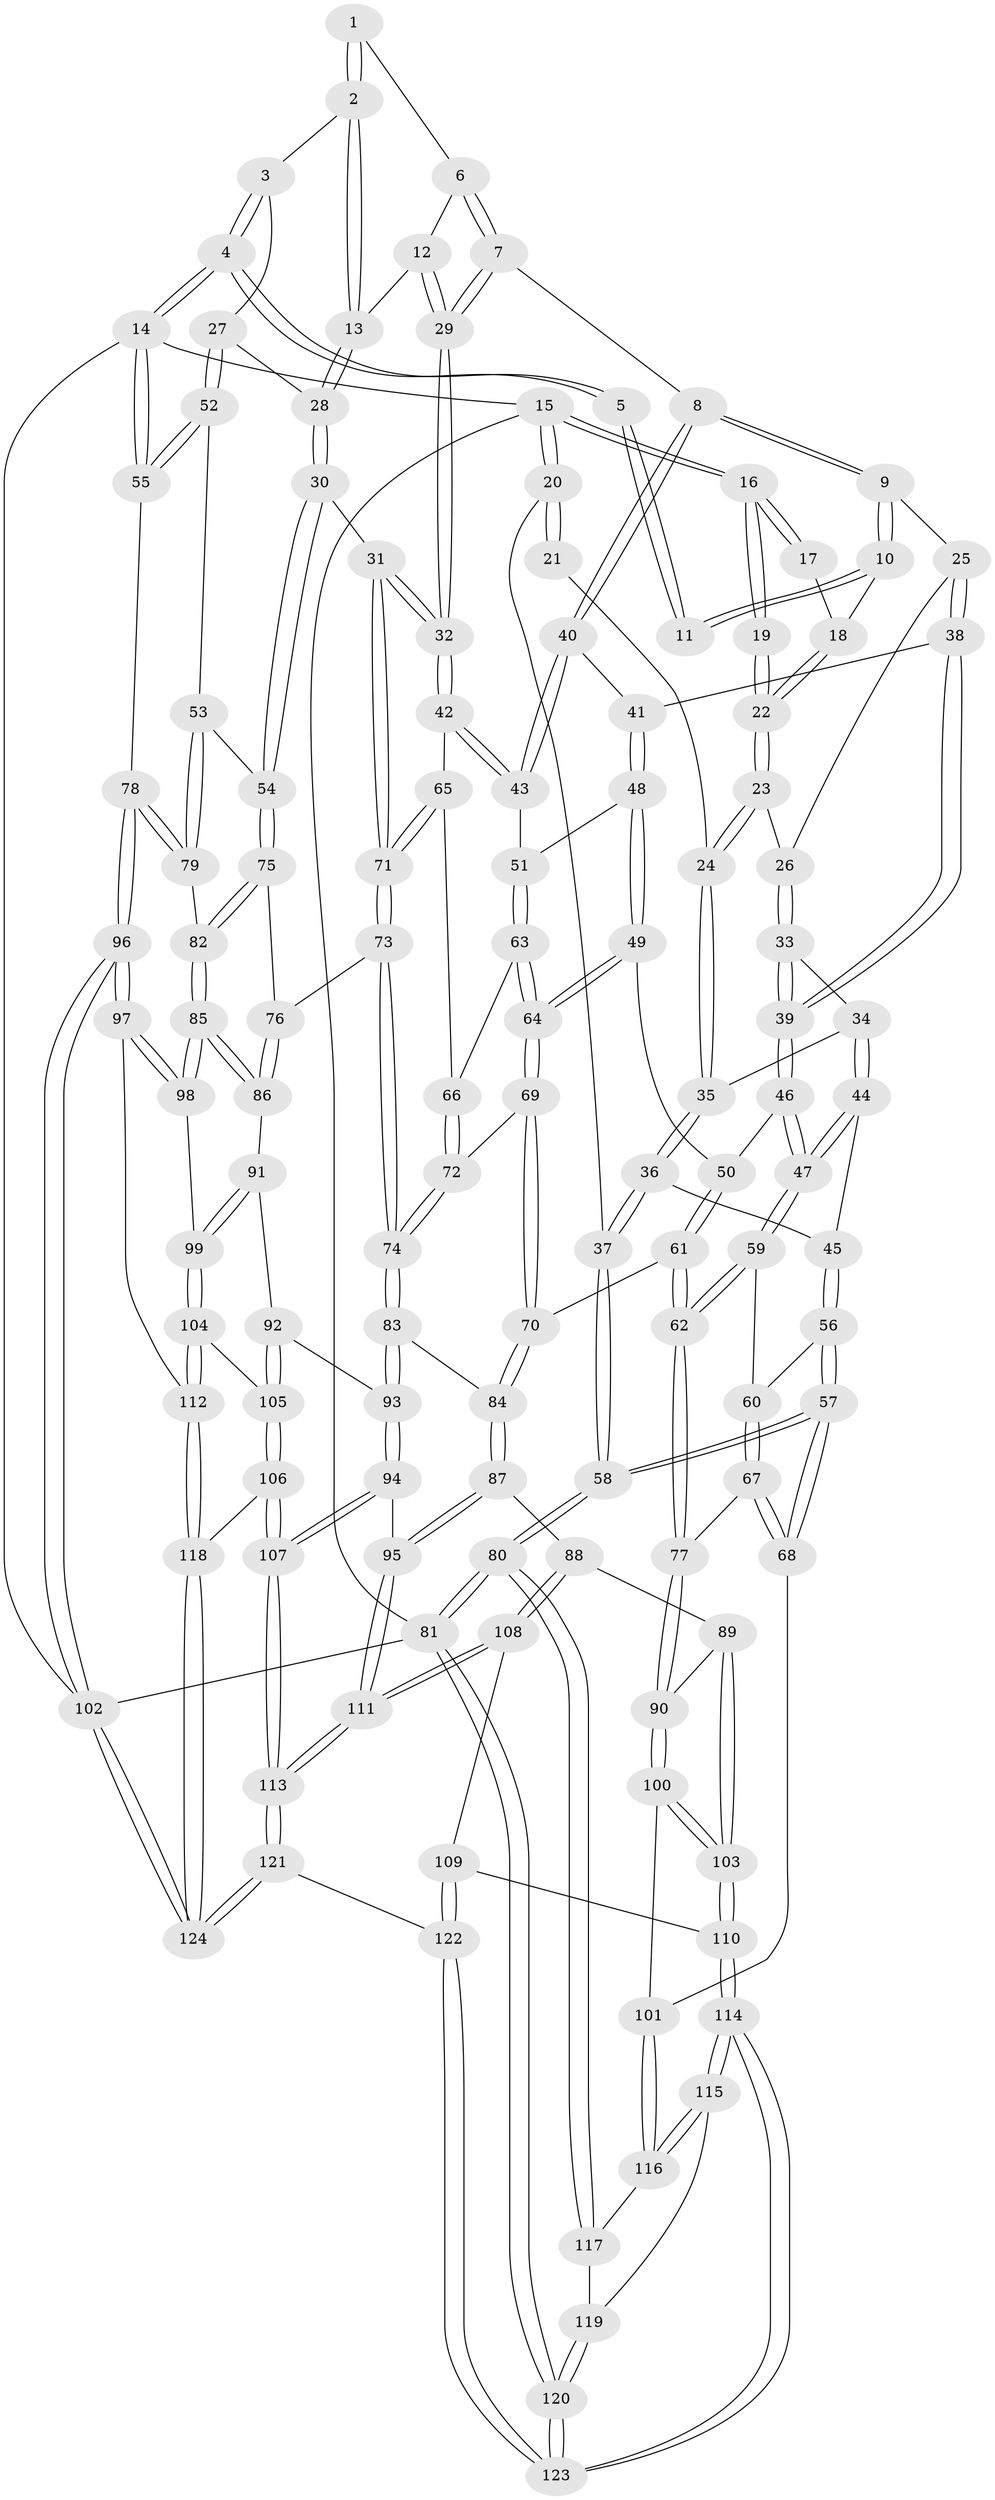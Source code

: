 // Generated by graph-tools (version 1.1) at 2025/38/03/09/25 02:38:24]
// undirected, 124 vertices, 307 edges
graph export_dot {
graph [start="1"]
  node [color=gray90,style=filled];
  1 [pos="+0.7171837607322987+0"];
  2 [pos="+0.8607873592752633+0.1054128639860317"];
  3 [pos="+0.9350650504848063+0.06397454098689614"];
  4 [pos="+1+0"];
  5 [pos="+0.6473418777820987+0"];
  6 [pos="+0.7239750967249816+0.07263190056867182"];
  7 [pos="+0.5649267673900997+0.1950785762129297"];
  8 [pos="+0.5409057492555773+0.18483052933184893"];
  9 [pos="+0.47294527816448056+0.003753179615026898"];
  10 [pos="+0.4773943573500725+0"];
  11 [pos="+0.489952035441569+0"];
  12 [pos="+0.7390600244320321+0.1376686913262666"];
  13 [pos="+0.8520311453182816+0.12871432975846803"];
  14 [pos="+1+0"];
  15 [pos="+0+0"];
  16 [pos="+0+0"];
  17 [pos="+0.2613309313128865+0"];
  18 [pos="+0.17217369511843483+0.0957726844118943"];
  19 [pos="+0.10536348569652927+0.057276636134618766"];
  20 [pos="+0+0.14824082798304397"];
  21 [pos="+0.03487023990035159+0.13973065281084524"];
  22 [pos="+0.16723918683988617+0.10275280885006823"];
  23 [pos="+0.16755296968924202+0.10418908054999629"];
  24 [pos="+0.1251377080327592+0.1748379079928019"];
  25 [pos="+0.30401345520621376+0.1630329999285093"];
  26 [pos="+0.26593530964789636+0.15890560197867842"];
  27 [pos="+0.9958334279706053+0.26513885200347054"];
  28 [pos="+0.8727242899083635+0.25815914118844946"];
  29 [pos="+0.6709692203585638+0.24926233266955064"];
  30 [pos="+0.7531454891466376+0.34072970860138113"];
  31 [pos="+0.7346786572350321+0.3307032473822321"];
  32 [pos="+0.7326468331183416+0.32923400086774074"];
  33 [pos="+0.18162675002873227+0.27384417683366075"];
  34 [pos="+0.167631762753719+0.27589440344999777"];
  35 [pos="+0.12401903778346816+0.18185206542367477"];
  36 [pos="+0+0.2620904698576528"];
  37 [pos="+0+0.19842888838832737"];
  38 [pos="+0.32715643221046786+0.2736135822791044"];
  39 [pos="+0.2994824792813003+0.3067782315828565"];
  40 [pos="+0.47782093142074616+0.27337423382235926"];
  41 [pos="+0.4554311077695211+0.27979803820214305"];
  42 [pos="+0.5501418897232646+0.39612858554046076"];
  43 [pos="+0.5041432428992624+0.36534676344614725"];
  44 [pos="+0.15331325177298302+0.29619736620858156"];
  45 [pos="+0.0862782421636342+0.3343893777471477"];
  46 [pos="+0.29794224357058813+0.3579027985146158"];
  47 [pos="+0.2175289338321108+0.4041730380210631"];
  48 [pos="+0.4053630001023095+0.36332704768374624"];
  49 [pos="+0.3640501393640004+0.4150345793101942"];
  50 [pos="+0.30806241770418324+0.36969053865241314"];
  51 [pos="+0.4688440126158331+0.4088732398700097"];
  52 [pos="+1+0.2887038276373844"];
  53 [pos="+0.8963858905258678+0.4645689214606311"];
  54 [pos="+0.7839530791164421+0.4439929920758205"];
  55 [pos="+1+0.286487315869153"];
  56 [pos="+0.08408687357650567+0.3862140841924374"];
  57 [pos="+0+0.6418672398053645"];
  58 [pos="+0+0.6474605775947371"];
  59 [pos="+0.199200706298317+0.4379222022747073"];
  60 [pos="+0.12709371709630235+0.41522485032755246"];
  61 [pos="+0.24011441896100114+0.5839190015728833"];
  62 [pos="+0.23308638914445975+0.5852450926560203"];
  63 [pos="+0.45102670318288857+0.43567340280089123"];
  64 [pos="+0.3742581770780339+0.438041027509134"];
  65 [pos="+0.5548864643155428+0.4398324029330665"];
  66 [pos="+0.46826234489349167+0.4608300678173455"];
  67 [pos="+0.08127120177582353+0.6368631540208773"];
  68 [pos="+0+0.6442776416155765"];
  69 [pos="+0.3450886004133381+0.5277625890419183"];
  70 [pos="+0.31941782864932683+0.5760839156525324"];
  71 [pos="+0.5732892867450221+0.4819908439326038"];
  72 [pos="+0.4766922558388671+0.4921201346561676"];
  73 [pos="+0.5814158607352223+0.5936539324226004"];
  74 [pos="+0.5603661198353908+0.6036286816166788"];
  75 [pos="+0.7695204796549803+0.47926360984652117"];
  76 [pos="+0.6425340474567861+0.5922455644586577"];
  77 [pos="+0.1635171068897876+0.640825759093682"];
  78 [pos="+1+0.579456744663432"];
  79 [pos="+1+0.5757797391343442"];
  80 [pos="+0+0.7301585757275687"];
  81 [pos="+0+1"];
  82 [pos="+0.876000001094332+0.6739671658221906"];
  83 [pos="+0.557066361914579+0.6067258660389696"];
  84 [pos="+0.4075964750101159+0.6295549237329743"];
  85 [pos="+0.8654797181921062+0.6996703524409407"];
  86 [pos="+0.7240450446017218+0.6962344912009544"];
  87 [pos="+0.3916088508348608+0.7873268760411545"];
  88 [pos="+0.3703484692585236+0.7975784566022336"];
  89 [pos="+0.2665671286616064+0.7691771231529028"];
  90 [pos="+0.2020983270560629+0.7221121217960794"];
  91 [pos="+0.7108647363934558+0.7339596932917263"];
  92 [pos="+0.6487693654973239+0.8050919279020058"];
  93 [pos="+0.5535432723391787+0.7903016175517487"];
  94 [pos="+0.551944255908563+0.7918188049669054"];
  95 [pos="+0.45494307382306726+0.8114237503599683"];
  96 [pos="+1+0.956772952207404"];
  97 [pos="+0.9918234350220498+0.8595989280287005"];
  98 [pos="+0.872447054250977+0.720924119975986"];
  99 [pos="+0.7796582273990722+0.8356887147080038"];
  100 [pos="+0.1650367638573247+0.8488175212296032"];
  101 [pos="+0.14284499214478347+0.8631890331369428"];
  102 [pos="+1+1"];
  103 [pos="+0.250063202871468+0.9091279595619229"];
  104 [pos="+0.773645428690328+0.8638507893957638"];
  105 [pos="+0.6822925547322441+0.8598248849077155"];
  106 [pos="+0.6569297741572625+0.9240447054294436"];
  107 [pos="+0.5693107991000852+0.9943165270805591"];
  108 [pos="+0.33912402491610105+0.8999113438658012"];
  109 [pos="+0.307288913520305+0.9202394644660298"];
  110 [pos="+0.2560700701028295+0.9196895652517458"];
  111 [pos="+0.460494956257668+0.971727679900924"];
  112 [pos="+0.8241467162377875+0.9329762563193849"];
  113 [pos="+0.5266113870071197+1"];
  114 [pos="+0.1653119853528923+1"];
  115 [pos="+0.15963493577141666+1"];
  116 [pos="+0.12565437666105916+0.8880121820861046"];
  117 [pos="+0.03891147948466939+0.8905416959815814"];
  118 [pos="+0.8027621084998183+0.9878501721587278"];
  119 [pos="+0.0430677924551473+0.903121248047452"];
  120 [pos="+0.09251841155007715+1"];
  121 [pos="+0.5235652180816593+1"];
  122 [pos="+0.3960863000212021+1"];
  123 [pos="+0.1093273574471767+1"];
  124 [pos="+0.7793765642664577+1"];
  1 -- 2;
  1 -- 2;
  1 -- 6;
  2 -- 3;
  2 -- 13;
  2 -- 13;
  3 -- 4;
  3 -- 4;
  3 -- 27;
  4 -- 5;
  4 -- 5;
  4 -- 14;
  4 -- 14;
  5 -- 11;
  5 -- 11;
  6 -- 7;
  6 -- 7;
  6 -- 12;
  7 -- 8;
  7 -- 29;
  7 -- 29;
  8 -- 9;
  8 -- 9;
  8 -- 40;
  8 -- 40;
  9 -- 10;
  9 -- 10;
  9 -- 25;
  10 -- 11;
  10 -- 11;
  10 -- 18;
  12 -- 13;
  12 -- 29;
  12 -- 29;
  13 -- 28;
  13 -- 28;
  14 -- 15;
  14 -- 55;
  14 -- 55;
  14 -- 102;
  15 -- 16;
  15 -- 16;
  15 -- 20;
  15 -- 20;
  15 -- 81;
  16 -- 17;
  16 -- 17;
  16 -- 19;
  16 -- 19;
  17 -- 18;
  18 -- 22;
  18 -- 22;
  19 -- 22;
  19 -- 22;
  20 -- 21;
  20 -- 21;
  20 -- 37;
  21 -- 24;
  22 -- 23;
  22 -- 23;
  23 -- 24;
  23 -- 24;
  23 -- 26;
  24 -- 35;
  24 -- 35;
  25 -- 26;
  25 -- 38;
  25 -- 38;
  26 -- 33;
  26 -- 33;
  27 -- 28;
  27 -- 52;
  27 -- 52;
  28 -- 30;
  28 -- 30;
  29 -- 32;
  29 -- 32;
  30 -- 31;
  30 -- 54;
  30 -- 54;
  31 -- 32;
  31 -- 32;
  31 -- 71;
  31 -- 71;
  32 -- 42;
  32 -- 42;
  33 -- 34;
  33 -- 39;
  33 -- 39;
  34 -- 35;
  34 -- 44;
  34 -- 44;
  35 -- 36;
  35 -- 36;
  36 -- 37;
  36 -- 37;
  36 -- 45;
  37 -- 58;
  37 -- 58;
  38 -- 39;
  38 -- 39;
  38 -- 41;
  39 -- 46;
  39 -- 46;
  40 -- 41;
  40 -- 43;
  40 -- 43;
  41 -- 48;
  41 -- 48;
  42 -- 43;
  42 -- 43;
  42 -- 65;
  43 -- 51;
  44 -- 45;
  44 -- 47;
  44 -- 47;
  45 -- 56;
  45 -- 56;
  46 -- 47;
  46 -- 47;
  46 -- 50;
  47 -- 59;
  47 -- 59;
  48 -- 49;
  48 -- 49;
  48 -- 51;
  49 -- 50;
  49 -- 64;
  49 -- 64;
  50 -- 61;
  50 -- 61;
  51 -- 63;
  51 -- 63;
  52 -- 53;
  52 -- 55;
  52 -- 55;
  53 -- 54;
  53 -- 79;
  53 -- 79;
  54 -- 75;
  54 -- 75;
  55 -- 78;
  56 -- 57;
  56 -- 57;
  56 -- 60;
  57 -- 58;
  57 -- 58;
  57 -- 68;
  57 -- 68;
  58 -- 80;
  58 -- 80;
  59 -- 60;
  59 -- 62;
  59 -- 62;
  60 -- 67;
  60 -- 67;
  61 -- 62;
  61 -- 62;
  61 -- 70;
  62 -- 77;
  62 -- 77;
  63 -- 64;
  63 -- 64;
  63 -- 66;
  64 -- 69;
  64 -- 69;
  65 -- 66;
  65 -- 71;
  65 -- 71;
  66 -- 72;
  66 -- 72;
  67 -- 68;
  67 -- 68;
  67 -- 77;
  68 -- 101;
  69 -- 70;
  69 -- 70;
  69 -- 72;
  70 -- 84;
  70 -- 84;
  71 -- 73;
  71 -- 73;
  72 -- 74;
  72 -- 74;
  73 -- 74;
  73 -- 74;
  73 -- 76;
  74 -- 83;
  74 -- 83;
  75 -- 76;
  75 -- 82;
  75 -- 82;
  76 -- 86;
  76 -- 86;
  77 -- 90;
  77 -- 90;
  78 -- 79;
  78 -- 79;
  78 -- 96;
  78 -- 96;
  79 -- 82;
  80 -- 81;
  80 -- 81;
  80 -- 117;
  80 -- 117;
  81 -- 120;
  81 -- 120;
  81 -- 102;
  82 -- 85;
  82 -- 85;
  83 -- 84;
  83 -- 93;
  83 -- 93;
  84 -- 87;
  84 -- 87;
  85 -- 86;
  85 -- 86;
  85 -- 98;
  85 -- 98;
  86 -- 91;
  87 -- 88;
  87 -- 95;
  87 -- 95;
  88 -- 89;
  88 -- 108;
  88 -- 108;
  89 -- 90;
  89 -- 103;
  89 -- 103;
  90 -- 100;
  90 -- 100;
  91 -- 92;
  91 -- 99;
  91 -- 99;
  92 -- 93;
  92 -- 105;
  92 -- 105;
  93 -- 94;
  93 -- 94;
  94 -- 95;
  94 -- 107;
  94 -- 107;
  95 -- 111;
  95 -- 111;
  96 -- 97;
  96 -- 97;
  96 -- 102;
  96 -- 102;
  97 -- 98;
  97 -- 98;
  97 -- 112;
  98 -- 99;
  99 -- 104;
  99 -- 104;
  100 -- 101;
  100 -- 103;
  100 -- 103;
  101 -- 116;
  101 -- 116;
  102 -- 124;
  102 -- 124;
  103 -- 110;
  103 -- 110;
  104 -- 105;
  104 -- 112;
  104 -- 112;
  105 -- 106;
  105 -- 106;
  106 -- 107;
  106 -- 107;
  106 -- 118;
  107 -- 113;
  107 -- 113;
  108 -- 109;
  108 -- 111;
  108 -- 111;
  109 -- 110;
  109 -- 122;
  109 -- 122;
  110 -- 114;
  110 -- 114;
  111 -- 113;
  111 -- 113;
  112 -- 118;
  112 -- 118;
  113 -- 121;
  113 -- 121;
  114 -- 115;
  114 -- 115;
  114 -- 123;
  114 -- 123;
  115 -- 116;
  115 -- 116;
  115 -- 119;
  116 -- 117;
  117 -- 119;
  118 -- 124;
  118 -- 124;
  119 -- 120;
  119 -- 120;
  120 -- 123;
  120 -- 123;
  121 -- 122;
  121 -- 124;
  121 -- 124;
  122 -- 123;
  122 -- 123;
}
